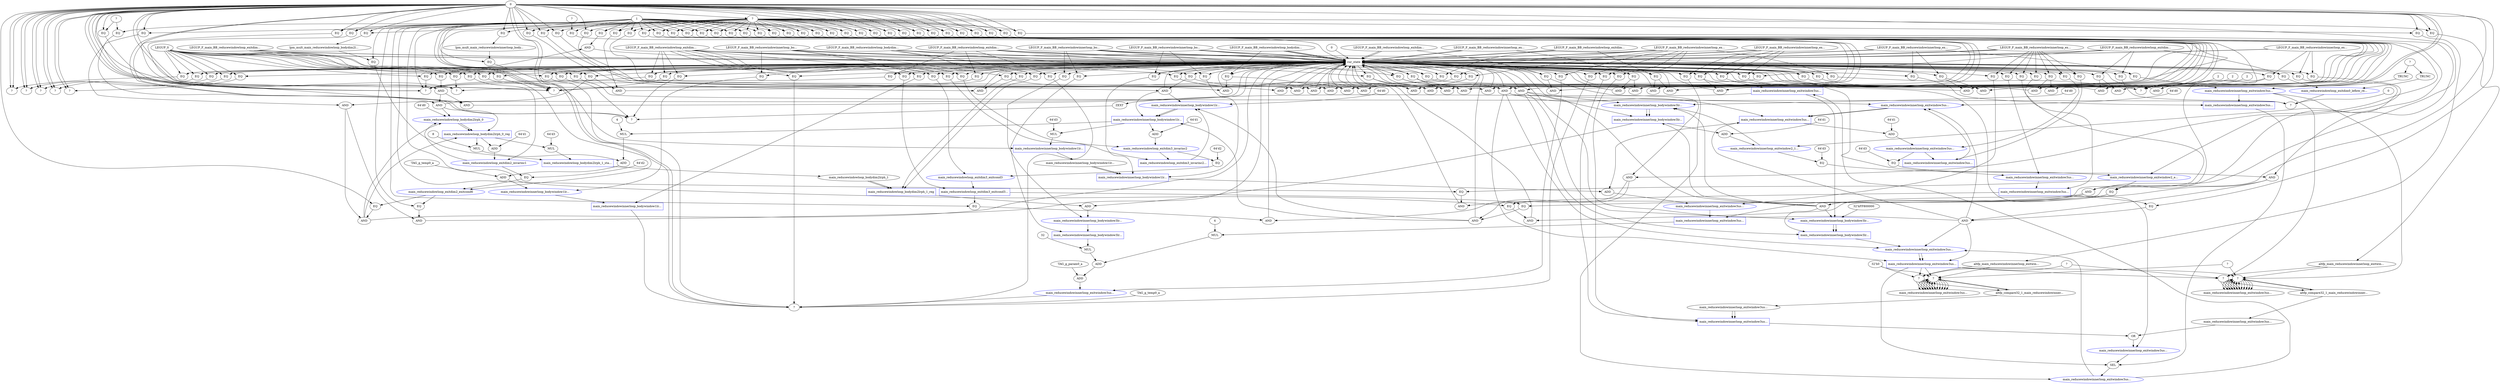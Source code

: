 //----------------------------------------------------------------------------//
// Generated by LegUp High-Level Synthesis Tool Version 4.0 (http://legup.org)
// Compiled: Sun Jul 26 12:56:54 2015
// University of Toronto
// For research and academic purposes only. Commercial use is prohibited.
// Please send bugs to: legup@eecg.toronto.edu
// Date: Tue Aug 11 21:34:30 2020
//----------------------------------------------------------------------------//

digraph {
Node0x4177440[label="?"];
Node0x417b970[label="0"];
Node0x417b970 -> Node0x4177440;
Node0x417bb90[label="EQ"];
Node0x417bb90 -> Node0x4177440;
Node0x417bf90[label="EQ"];
Node0x417bf90 -> Node0x4177440;
Node0x4198f10[label="EQ"];
Node0x4198f10 -> Node0x4177440;
Node0x41776c0[label="?"];
Node0x417b970 -> Node0x41776c0;
Node0x417b970 -> Node0x41776c0;
Node0x417fa40[label="1"];
Node0x417fa40 -> Node0x41776c0;
Node0x417fa40 -> Node0x41776c0;
Node0x417fa40 -> Node0x41776c0;
Node0x41993c0[label="EQ"];
Node0x41993c0 -> Node0x41776c0;
Node0x41996a0[label="EQ"];
Node0x41996a0 -> Node0x41776c0;
Node0x4199960[label="EQ"];
Node0x4199960 -> Node0x41776c0;
Node0x4199c20[label="EQ"];
Node0x4199c20 -> Node0x41776c0;
Node0x41777f0[label="?"];
Node0x417b970 -> Node0x41777f0;
Node0x417b970 -> Node0x41777f0;
Node0x419a010[label="main_reducewindowinnerloop_exitwindow3us...",color=blue];
Node0x419a010 -> Node0x41777f0;
Node0x419fbe0[label="main_reducewindowinnerloop_bodywindow1lr...",shape=box,color=blue];
Node0x419fbe0 -> Node0x41777f0;
Node0x41a14c0[label="`TAG_g_temp0_a"];
Node0x41a14c0 -> Node0x41777f0;
Node0x41a16c0[label="EQ"];
Node0x41a16c0 -> Node0x41777f0;
Node0x41a19a0[label="EQ"];
Node0x41a19a0 -> Node0x41777f0;
Node0x41a1c60[label="EQ"];
Node0x41a1c60 -> Node0x41777f0;
Node0x41a1f20[label="EQ"];
Node0x41a1f20 -> Node0x41777f0;
Node0x4177930[label="?"];
Node0x417b970 -> Node0x4177930;
Node0x417b970 -> Node0x4177930;
Node0x417b970 -> Node0x4177930;
Node0x417fa40 -> Node0x4177930;
Node0x417b970 -> Node0x4177930;
Node0x41a2410[label="EQ"];
Node0x41a2410 -> Node0x4177930;
Node0x41a26f0[label="EQ"];
Node0x41a26f0 -> Node0x4177930;
Node0x41a29b0[label="EQ"];
Node0x41a29b0 -> Node0x4177930;
Node0x41a2c70[label="EQ"];
Node0x41a2c70 -> Node0x4177930;
Node0x4177a60[label="?"];
Node0x417b970 -> Node0x4177a60;
Node0x417b970 -> Node0x4177a60;
Node0x41a3060[label="ZEXT"];
Node0x41a3060 -> Node0x4177a60;
Node0x41a6ac0[label="EQ"];
Node0x41a6ac0 -> Node0x4177a60;
Node0x41a6d80[label="EQ"];
Node0x41a6d80 -> Node0x4177a60;
Node0x4177bb0[label="?"];
Node0x417b970 -> Node0x4177bb0;
Node0x417b970 -> Node0x4177bb0;
Node0x41a7150[label="2"];
Node0x41a7150 -> Node0x4177bb0;
Node0x41a7360[label="2"];
Node0x41a7360 -> Node0x4177bb0;
Node0x41a7540[label="2"];
Node0x41a7540 -> Node0x4177bb0;
Node0x41a7760[label="EQ"];
Node0x41a7760 -> Node0x4177bb0;
Node0x41a7a40[label="EQ"];
Node0x41a7a40 -> Node0x4177bb0;
Node0x41a7d00[label="EQ"];
Node0x41a7d00 -> Node0x4177bb0;
Node0x41a7fc0[label="EQ"];
Node0x41a7fc0 -> Node0x4177bb0;
Node0x4177e10[label="?"];
Node0x417b970 -> Node0x4177e10;
Node0x417b970 -> Node0x4177e10;
Node0x41a83b0[label="EQ"];
Node0x41a83b0 -> Node0x4177e10;
Node0x4177f40[label="?"];
Node0x417b970 -> Node0x4177f40;
Node0x417b970 -> Node0x4177f40;
Node0x41a8770[label="EQ"];
Node0x41a8770 -> Node0x4177f40;
Node0x4178070[label="?"];
Node0x417b970 -> Node0x4178070;
Node0x417b970 -> Node0x4178070;
Node0x41a8b30[label="EQ"];
Node0x41a8b30 -> Node0x4178070;
Node0x4177b20[label="?"];
Node0x417b970 -> Node0x4177b20;
Node0x417b970 -> Node0x4177b20;
Node0x41a8ef0[label="EQ"];
Node0x41a8ef0 -> Node0x4177b20;
Node0x4178310[label="?"];
Node0x417b970 -> Node0x4178310;
Node0x417b970 -> Node0x4178310;
Node0x41a92b0[label="EQ"];
Node0x41a92b0 -> Node0x4178310;
Node0x4178570[label="?"];
Node0x41a95e0[label="0"];
Node0x41a95e0 -> Node0x4178570;
Node0x41a97e0[label="main_reducewindowloop_exitdim0_leflow_re...",color=blue];
Node0x41a97e0 -> Node0x4178570;
Node0x41a9f50[label="EQ"];
Node0x41a9f50 -> Node0x4178570;
Node0x41aa220[label="EQ"];
Node0x41aa220 -> Node0x4178570;
Node0x4177590[label="?"];
Node0x4177590 -> Node0x417bb90;
Node0x417b970 -> Node0x417bb90;
Node0x417c1a0[label="cur_state",shape=box];
Node0x417c1a0 -> Node0x417bf90;
Node0x417c3a0[label="LEGUP_0"];
Node0x417c3a0 -> Node0x417bf90;
Node0x417c1a0 -> Node0x4198f10;
Node0x417ee50[label="LEGUP_F_main_BB_reducewindowloop_exitdim..."];
Node0x417ee50 -> Node0x4198f10;
Node0x417c1a0 -> Node0x41993c0;
Node0x417c3a0 -> Node0x41993c0;
Node0x417c1a0 -> Node0x41996a0;
Node0x417d460[label="LEGUP_F_main_BB_reducewindowinnerloop_ex..."];
Node0x417d460 -> Node0x41996a0;
Node0x417c1a0 -> Node0x4199960;
Node0x417e0d0[label="LEGUP_F_main_BB_reducewindowloop_exitdim..."];
Node0x417e0d0 -> Node0x4199960;
Node0x417c1a0 -> Node0x4199c20;
Node0x417d800[label="LEGUP_F_main_BB_reducewindowloop_exitdim..."];
Node0x417d800 -> Node0x4199c20;
Node0x419a220[label="ADD"];
Node0x419a220 -> Node0x419a010;
Node0x419f920[label="EQ"];
Node0x419f920 -> Node0x419a010;
Node0x419fdc0[label="main_reducewindowinnerloop_bodywindow1lr...",color=blue];
Node0x419fdc0 -> Node0x419fbe0;
Node0x41a1200[label="EQ"];
Node0x41a1200 -> Node0x419fbe0;
Node0x417c1a0 -> Node0x41a16c0;
Node0x417c3a0 -> Node0x41a16c0;
Node0x417c1a0 -> Node0x41a19a0;
Node0x417d460 -> Node0x41a19a0;
Node0x417c1a0 -> Node0x41a1c60;
Node0x417e0d0 -> Node0x41a1c60;
Node0x417c1a0 -> Node0x41a1f20;
Node0x417d800 -> Node0x41a1f20;
Node0x417c1a0 -> Node0x41a2410;
Node0x417c3a0 -> Node0x41a2410;
Node0x417c1a0 -> Node0x41a26f0;
Node0x417d460 -> Node0x41a26f0;
Node0x417c1a0 -> Node0x41a29b0;
Node0x417e0d0 -> Node0x41a29b0;
Node0x417c1a0 -> Node0x41a2c70;
Node0x417d800 -> Node0x41a2c70;
Node0x41a3270[label="main_reducewindowinnerloop_exitwindow3us...",shape=box,color=blue];
Node0x41a3270 -> Node0x41a3060;
Node0x417c1a0 -> Node0x41a6ac0;
Node0x417c3a0 -> Node0x41a6ac0;
Node0x417c1a0 -> Node0x41a6d80;
Node0x417e0d0 -> Node0x41a6d80;
Node0x417c1a0 -> Node0x41a7760;
Node0x417c3a0 -> Node0x41a7760;
Node0x417c1a0 -> Node0x41a7a40;
Node0x417d460 -> Node0x41a7a40;
Node0x417c1a0 -> Node0x41a7d00;
Node0x417e0d0 -> Node0x41a7d00;
Node0x417c1a0 -> Node0x41a7fc0;
Node0x417d800 -> Node0x41a7fc0;
Node0x417c1a0 -> Node0x41a83b0;
Node0x417c3a0 -> Node0x41a83b0;
Node0x417c1a0 -> Node0x41a8770;
Node0x417c3a0 -> Node0x41a8770;
Node0x417c1a0 -> Node0x41a8b30;
Node0x417c3a0 -> Node0x41a8b30;
Node0x417c1a0 -> Node0x41a8ef0;
Node0x417c3a0 -> Node0x41a8ef0;
Node0x417c1a0 -> Node0x41a92b0;
Node0x417c3a0 -> Node0x41a92b0;
Node0x41a9a00[label="TRUNC"];
Node0x41a9a00 -> Node0x41a97e0;
Node0x41a9c70[label="EQ"];
Node0x41a9c70 -> Node0x41a97e0;
Node0x417c1a0 -> Node0x41a9f50;
Node0x417c3a0 -> Node0x41a9f50;
Node0x417c1a0 -> Node0x41aa220;
Node0x417ee50 -> Node0x41aa220;
Node0x417b970 -> Node0x4177590;
Node0x417c3a0 -> Node0x417c1a0;
Node0x417c5c0[label="LEGUP_F_main_BB_reducewindowloop_bodydim..."];
Node0x417c5c0 -> Node0x417c1a0;
Node0x417c3a0 -> Node0x417c1a0;
Node0x417c5c0 -> Node0x417c1a0;
Node0x417c870[label="LEGUP_F_main_BB_reducewindowloop_bodydim..."];
Node0x417c870 -> Node0x417c1a0;
Node0x417c870 -> Node0x417c1a0;
Node0x417cae0[label="LEGUP_F_main_BB_reducewindowinnerloop_bo..."];
Node0x417cae0 -> Node0x417c1a0;
Node0x417cae0 -> Node0x417c1a0;
Node0x417cd30[label="LEGUP_F_main_BB_reducewindowinnerloop_bo..."];
Node0x417cd30 -> Node0x417c1a0;
Node0x417cd30 -> Node0x417c1a0;
Node0x417cfc0[label="LEGUP_F_main_BB_reducewindowinnerloop_bo..."];
Node0x417cfc0 -> Node0x417c1a0;
Node0x417cfc0 -> Node0x417c1a0;
Node0x417d210[label="LEGUP_F_main_BB_reducewindowinnerloop_ex..."];
Node0x417d210 -> Node0x417c1a0;
Node0x417d210 -> Node0x417c1a0;
Node0x417d460 -> Node0x417c1a0;
Node0x417d460 -> Node0x417c1a0;
Node0x417d6b0[label="LEGUP_F_main_BB_reducewindowinnerloop_ex..."];
Node0x417d6b0 -> Node0x417c1a0;
Node0x417d6b0 -> Node0x417c1a0;
Node0x417d990[label="LEGUP_F_main_BB_reducewindowinnerloop_ex..."];
Node0x417d990 -> Node0x417c1a0;
Node0x417d990 -> Node0x417c1a0;
Node0x417dbe0[label="LEGUP_F_main_BB_reducewindowinnerloop_ex..."];
Node0x417dbe0 -> Node0x417c1a0;
Node0x417dbe0 -> Node0x417c1a0;
Node0x417de30[label="LEGUP_F_main_BB_reducewindowinnerloop_ex..."];
Node0x417de30 -> Node0x417c1a0;
Node0x417d210 -> Node0x417c1a0;
Node0x417de30 -> Node0x417c1a0;
Node0x417e0d0 -> Node0x417c1a0;
Node0x417cfc0 -> Node0x417c1a0;
Node0x417e0d0 -> Node0x417c1a0;
Node0x417e370[label="LEGUP_F_main_BB_reducewindowloop_exitdim..."];
Node0x417e370 -> Node0x417c1a0;
Node0x417e370 -> Node0x417c1a0;
Node0x417e5c0[label="LEGUP_F_main_BB_reducewindowloop_exitdim..."];
Node0x417e5c0 -> Node0x417c1a0;
Node0x417cae0 -> Node0x417c1a0;
Node0x417e5c0 -> Node0x417c1a0;
Node0x417d800 -> Node0x417c1a0;
Node0x417c5c0 -> Node0x417c1a0;
Node0x417d800 -> Node0x417c1a0;
Node0x417ec00[label="LEGUP_F_main_BB_reducewindowloop_exitdim..."];
Node0x417ec00 -> Node0x417c1a0;
Node0x417ec00 -> Node0x417c1a0;
Node0x417ee50 -> Node0x417c1a0;
Node0x417ee50 -> Node0x417c1a0;
Node0x417c3a0 -> Node0x417c1a0;
Node0x417f0f0[label="0"];
Node0x417f0f0 -> Node0x417c1a0;
Node0x417f2f0[label="AND"];
Node0x417f2f0 -> Node0x417c1a0;
Node0x417fc60[label="AND"];
Node0x417fc60 -> Node0x417c1a0;
Node0x41806f0[label="AND"];
Node0x41806f0 -> Node0x417c1a0;
Node0x4180c20[label="AND"];
Node0x4180c20 -> Node0x417c1a0;
Node0x41813c0[label="AND"];
Node0x41813c0 -> Node0x417c1a0;
Node0x41818f0[label="AND"];
Node0x41818f0 -> Node0x417c1a0;
Node0x4182090[label="AND"];
Node0x4182090 -> Node0x417c1a0;
Node0x41825c0[label="AND"];
Node0x41825c0 -> Node0x417c1a0;
Node0x4182d60[label="AND"];
Node0x4182d60 -> Node0x417c1a0;
Node0x4183290[label="AND"];
Node0x4183290 -> Node0x417c1a0;
Node0x4183a30[label="AND"];
Node0x4183a30 -> Node0x417c1a0;
Node0x4183f60[label="AND"];
Node0x4183f60 -> Node0x417c1a0;
Node0x4184700[label="AND"];
Node0x4184700 -> Node0x417c1a0;
Node0x4184c30[label="AND"];
Node0x4184c30 -> Node0x417c1a0;
Node0x41853d0[label="AND"];
Node0x41853d0 -> Node0x417c1a0;
Node0x4185900[label="AND"];
Node0x4185900 -> Node0x417c1a0;
Node0x41860a0[label="AND"];
Node0x41860a0 -> Node0x417c1a0;
Node0x41865d0[label="AND"];
Node0x41865d0 -> Node0x417c1a0;
Node0x4186d70[label="AND"];
Node0x4186d70 -> Node0x417c1a0;
Node0x41872a0[label="AND"];
Node0x41872a0 -> Node0x417c1a0;
Node0x4187a40[label="AND"];
Node0x4187a40 -> Node0x417c1a0;
Node0x4187f70[label="AND"];
Node0x4187f70 -> Node0x417c1a0;
Node0x4188710[label="AND"];
Node0x4188710 -> Node0x417c1a0;
Node0x418a900[label="AND"];
Node0x418a900 -> Node0x417c1a0;
Node0x418bbf0[label="AND"];
Node0x418bbf0 -> Node0x417c1a0;
Node0x418c3b0[label="AND"];
Node0x418c3b0 -> Node0x417c1a0;
Node0x418dc90[label="AND"];
Node0x418dc90 -> Node0x417c1a0;
Node0x418ecc0[label="AND"];
Node0x418ecc0 -> Node0x417c1a0;
Node0x418f480[label="AND"];
Node0x418f480 -> Node0x417c1a0;
Node0x418f9b0[label="AND"];
Node0x418f9b0 -> Node0x417c1a0;
Node0x4190150[label="AND"];
Node0x4190150 -> Node0x417c1a0;
Node0x4192130[label="AND"];
Node0x4192130 -> Node0x417c1a0;
Node0x4193420[label="AND"];
Node0x4193420 -> Node0x417c1a0;
Node0x4193be0[label="AND"];
Node0x4193be0 -> Node0x417c1a0;
Node0x41954c0[label="AND"];
Node0x41954c0 -> Node0x417c1a0;
Node0x41964f0[label="AND"];
Node0x41964f0 -> Node0x417c1a0;
Node0x4196cb0[label="AND"];
Node0x4196cb0 -> Node0x417c1a0;
Node0x41971e0[label="AND"];
Node0x41971e0 -> Node0x417c1a0;
Node0x4197980[label="AND"];
Node0x4197980 -> Node0x417c1a0;
Node0x4197eb0[label="AND"];
Node0x4197eb0 -> Node0x417c1a0;
Node0x4198650[label="AND"];
Node0x4198650 -> Node0x417c1a0;
Node0x4198b80[label="EQ"];
Node0x4198b80 -> Node0x417c1a0;
Node0x419a420[label="`TAG_g_param0_a"];
Node0x419a420 -> Node0x419a220;
Node0x419a640[label="ADD"];
Node0x419a640 -> Node0x419a220;
Node0x417c1a0 -> Node0x419f920;
Node0x417d460 -> Node0x419f920;
Node0x419ffe0[label="ADD"];
Node0x419ffe0 -> Node0x419fdc0;
Node0x41a0f40[label="EQ"];
Node0x41a0f40 -> Node0x419fdc0;
Node0x417c1a0 -> Node0x41a1200;
Node0x417cae0 -> Node0x41a1200;
Node0x41a3470[label="main_reducewindowinnerloop_exitwindow3us...",color=blue];
Node0x41a3470 -> Node0x41a3270;
Node0x41a6800[label="EQ"];
Node0x41a6800 -> Node0x41a3270;
Node0x4177ce0[label="?"];
Node0x4177ce0 -> Node0x41a9a00;
Node0x417c1a0 -> Node0x41a9c70;
Node0x417ee50 -> Node0x41a9c70;
Node0x417f4f0[label="EQ"];
Node0x417f4f0 -> Node0x417f2f0;
Node0x417f7f0[label="EQ"];
Node0x417f7f0 -> Node0x417f2f0;
Node0x417fe40[label="AND"];
Node0x417fe40 -> Node0x417fc60;
Node0x41803b0[label="EQ"];
Node0x41803b0 -> Node0x417fc60;
Node0x417fe40 -> Node0x41806f0;
Node0x4180940[label="EQ"];
Node0x4180940 -> Node0x41806f0;
Node0x4180e00[label="EQ"];
Node0x4180e00 -> Node0x4180c20;
Node0x4181100[label="EQ"];
Node0x4181100 -> Node0x4180c20;
Node0x4180e00 -> Node0x41813c0;
Node0x4181610[label="EQ"];
Node0x4181610 -> Node0x41813c0;
Node0x4181ad0[label="EQ"];
Node0x4181ad0 -> Node0x41818f0;
Node0x4181dd0[label="EQ"];
Node0x4181dd0 -> Node0x41818f0;
Node0x4181ad0 -> Node0x4182090;
Node0x41822e0[label="EQ"];
Node0x41822e0 -> Node0x4182090;
Node0x41827a0[label="EQ"];
Node0x41827a0 -> Node0x41825c0;
Node0x4182aa0[label="EQ"];
Node0x4182aa0 -> Node0x41825c0;
Node0x41827a0 -> Node0x4182d60;
Node0x4182fb0[label="EQ"];
Node0x4182fb0 -> Node0x4182d60;
Node0x4183470[label="EQ"];
Node0x4183470 -> Node0x4183290;
Node0x4183770[label="EQ"];
Node0x4183770 -> Node0x4183290;
Node0x4183470 -> Node0x4183a30;
Node0x4183c80[label="EQ"];
Node0x4183c80 -> Node0x4183a30;
Node0x4184140[label="EQ"];
Node0x4184140 -> Node0x4183f60;
Node0x4184440[label="EQ"];
Node0x4184440 -> Node0x4183f60;
Node0x4184140 -> Node0x4184700;
Node0x4184950[label="EQ"];
Node0x4184950 -> Node0x4184700;
Node0x4184e10[label="EQ"];
Node0x4184e10 -> Node0x4184c30;
Node0x4185110[label="EQ"];
Node0x4185110 -> Node0x4184c30;
Node0x4184e10 -> Node0x41853d0;
Node0x4185620[label="EQ"];
Node0x4185620 -> Node0x41853d0;
Node0x4185ae0[label="EQ"];
Node0x4185ae0 -> Node0x4185900;
Node0x4185de0[label="EQ"];
Node0x4185de0 -> Node0x4185900;
Node0x4185ae0 -> Node0x41860a0;
Node0x41862f0[label="EQ"];
Node0x41862f0 -> Node0x41860a0;
Node0x41867b0[label="EQ"];
Node0x41867b0 -> Node0x41865d0;
Node0x4186ab0[label="EQ"];
Node0x4186ab0 -> Node0x41865d0;
Node0x41867b0 -> Node0x4186d70;
Node0x4186fc0[label="EQ"];
Node0x4186fc0 -> Node0x4186d70;
Node0x4187480[label="EQ"];
Node0x4187480 -> Node0x41872a0;
Node0x4187780[label="EQ"];
Node0x4187780 -> Node0x41872a0;
Node0x4187480 -> Node0x4187a40;
Node0x4187c90[label="EQ"];
Node0x4187c90 -> Node0x4187a40;
Node0x4188150[label="EQ"];
Node0x4188150 -> Node0x4187f70;
Node0x4188450[label="EQ"];
Node0x4188450 -> Node0x4187f70;
Node0x417e910[label="AND"];
Node0x417e910 -> Node0x4188710;
Node0x4189070[label="EQ"];
Node0x4189070 -> Node0x4188710;
Node0x417e910 -> Node0x418a900;
Node0x418ab50[label="EQ"];
Node0x418ab50 -> Node0x418a900;
Node0x418bdf0[label="EQ"];
Node0x418bdf0 -> Node0x418bbf0;
Node0x418c0f0[label="EQ"];
Node0x418c0f0 -> Node0x418bbf0;
Node0x418c590[label="AND"];
Node0x418c590 -> Node0x418c3b0;
Node0x418cb00[label="EQ"];
Node0x418cb00 -> Node0x418c3b0;
Node0x418c590 -> Node0x418dc90;
Node0x418dee0[label="EQ"];
Node0x418dee0 -> Node0x418dc90;
Node0x418eec0[label="EQ"];
Node0x418eec0 -> Node0x418ecc0;
Node0x418f1c0[label="EQ"];
Node0x418f1c0 -> Node0x418ecc0;
Node0x418eec0 -> Node0x418f480;
Node0x418f6d0[label="EQ"];
Node0x418f6d0 -> Node0x418f480;
Node0x418fb90[label="EQ"];
Node0x418fb90 -> Node0x418f9b0;
Node0x418fe90[label="EQ"];
Node0x418fe90 -> Node0x418f9b0;
Node0x4190330[label="AND"];
Node0x4190330 -> Node0x4190150;
Node0x41908a0[label="EQ"];
Node0x41908a0 -> Node0x4190150;
Node0x4190330 -> Node0x4192130;
Node0x4192380[label="EQ"];
Node0x4192380 -> Node0x4192130;
Node0x4193620[label="EQ"];
Node0x4193620 -> Node0x4193420;
Node0x4193920[label="EQ"];
Node0x4193920 -> Node0x4193420;
Node0x4193dc0[label="AND"];
Node0x4193dc0 -> Node0x4193be0;
Node0x4194330[label="EQ"];
Node0x4194330 -> Node0x4193be0;
Node0x4193dc0 -> Node0x41954c0;
Node0x4195710[label="EQ"];
Node0x4195710 -> Node0x41954c0;
Node0x41966f0[label="EQ"];
Node0x41966f0 -> Node0x41964f0;
Node0x41969f0[label="EQ"];
Node0x41969f0 -> Node0x41964f0;
Node0x41966f0 -> Node0x4196cb0;
Node0x4196f00[label="EQ"];
Node0x4196f00 -> Node0x4196cb0;
Node0x41973c0[label="EQ"];
Node0x41973c0 -> Node0x41971e0;
Node0x41976c0[label="EQ"];
Node0x41976c0 -> Node0x41971e0;
Node0x41973c0 -> Node0x4197980;
Node0x4197bd0[label="EQ"];
Node0x4197bd0 -> Node0x4197980;
Node0x4198090[label="EQ"];
Node0x4198090 -> Node0x4197eb0;
Node0x4198390[label="EQ"];
Node0x4198390 -> Node0x4197eb0;
Node0x4198090 -> Node0x4198650;
Node0x41988a0[label="EQ"];
Node0x41988a0 -> Node0x4198650;
Node0x41771c0[label="?"];
Node0x41771c0 -> Node0x4198b80;
Node0x417fa40 -> Node0x4198b80;
Node0x419a860[label="MUL"];
Node0x419a860 -> Node0x419a640;
Node0x419d0d0[label="MUL"];
Node0x419d0d0 -> Node0x419a640;
Node0x41a0200[label="`TAG_g_temp0_a"];
Node0x41a0200 -> Node0x419ffe0;
Node0x41a0420[label="ADD"];
Node0x41a0420 -> Node0x419ffe0;
Node0x417c1a0 -> Node0x41a0f40;
Node0x417cae0 -> Node0x41a0f40;
Node0x41a3690[label="SEL"];
Node0x41a3690 -> Node0x41a3470;
Node0x41a6540[label="EQ"];
Node0x41a6540 -> Node0x41a3470;
Node0x417c1a0 -> Node0x41a6800;
Node0x417dbe0 -> Node0x41a6800;
Node0x417c1a0 -> Node0x417f4f0;
Node0x417c3a0 -> Node0x417f4f0;
Node0x4177590 -> Node0x417f7f0;
Node0x417fa40 -> Node0x417f7f0;
Node0x417f4f0 -> Node0x417fe40;
Node0x41800d0[label="EQ"];
Node0x41800d0 -> Node0x417fe40;
Node0x41772f0[label="?"];
Node0x41772f0 -> Node0x41803b0;
Node0x417fa40 -> Node0x41803b0;
Node0x41772f0 -> Node0x4180940;
Node0x417b970 -> Node0x4180940;
Node0x417c1a0 -> Node0x4180e00;
Node0x417c5c0 -> Node0x4180e00;
Node0x4177590 -> Node0x4181100;
Node0x417fa40 -> Node0x4181100;
Node0x4177590 -> Node0x4181610;
Node0x417b970 -> Node0x4181610;
Node0x417c1a0 -> Node0x4181ad0;
Node0x417c870 -> Node0x4181ad0;
Node0x4177590 -> Node0x4181dd0;
Node0x417fa40 -> Node0x4181dd0;
Node0x4177590 -> Node0x41822e0;
Node0x417b970 -> Node0x41822e0;
Node0x417c1a0 -> Node0x41827a0;
Node0x417cae0 -> Node0x41827a0;
Node0x4177590 -> Node0x4182aa0;
Node0x417fa40 -> Node0x4182aa0;
Node0x4177590 -> Node0x4182fb0;
Node0x417b970 -> Node0x4182fb0;
Node0x417c1a0 -> Node0x4183470;
Node0x417cd30 -> Node0x4183470;
Node0x4177590 -> Node0x4183770;
Node0x417fa40 -> Node0x4183770;
Node0x4177590 -> Node0x4183c80;
Node0x417b970 -> Node0x4183c80;
Node0x417c1a0 -> Node0x4184140;
Node0x417cfc0 -> Node0x4184140;
Node0x4177590 -> Node0x4184440;
Node0x417fa40 -> Node0x4184440;
Node0x4177590 -> Node0x4184950;
Node0x417b970 -> Node0x4184950;
Node0x417c1a0 -> Node0x4184e10;
Node0x417d210 -> Node0x4184e10;
Node0x4177590 -> Node0x4185110;
Node0x417fa40 -> Node0x4185110;
Node0x4177590 -> Node0x4185620;
Node0x417b970 -> Node0x4185620;
Node0x417c1a0 -> Node0x4185ae0;
Node0x417d460 -> Node0x4185ae0;
Node0x4177590 -> Node0x4185de0;
Node0x417fa40 -> Node0x4185de0;
Node0x4177590 -> Node0x41862f0;
Node0x417b970 -> Node0x41862f0;
Node0x417c1a0 -> Node0x41867b0;
Node0x417d6b0 -> Node0x41867b0;
Node0x4177590 -> Node0x4186ab0;
Node0x417fa40 -> Node0x4186ab0;
Node0x4177590 -> Node0x4186fc0;
Node0x417b970 -> Node0x4186fc0;
Node0x417c1a0 -> Node0x4187480;
Node0x417d990 -> Node0x4187480;
Node0x4177590 -> Node0x4187780;
Node0x417fa40 -> Node0x4187780;
Node0x4177590 -> Node0x4187c90;
Node0x417b970 -> Node0x4187c90;
Node0x417c1a0 -> Node0x4188150;
Node0x417dbe0 -> Node0x4188150;
Node0x4177590 -> Node0x4188450;
Node0x417fa40 -> Node0x4188450;
Node0x4188150 -> Node0x417e910;
Node0x4188d90[label="EQ"];
Node0x4188d90 -> Node0x417e910;
Node0x4189270[label="main_reducewindowinnerloop_exitwindow3us...",shape=box,color=blue];
Node0x4189270 -> Node0x4189070;
Node0x417fa40 -> Node0x4189070;
Node0x4189270 -> Node0x418ab50;
Node0x417b970 -> Node0x418ab50;
Node0x417c1a0 -> Node0x418bdf0;
Node0x417de30 -> Node0x418bdf0;
Node0x4177590 -> Node0x418c0f0;
Node0x417fa40 -> Node0x418c0f0;
Node0x418bdf0 -> Node0x418c590;
Node0x418c820[label="EQ"];
Node0x418c820 -> Node0x418c590;
Node0x418cd00[label="main_reducewindowinnerloop_exitwindow2_e...",color=blue];
Node0x418cd00 -> Node0x418cb00;
Node0x417fa40 -> Node0x418cb00;
Node0x418cd00 -> Node0x418dee0;
Node0x417b970 -> Node0x418dee0;
Node0x417c1a0 -> Node0x418eec0;
Node0x417e0d0 -> Node0x418eec0;
Node0x4177590 -> Node0x418f1c0;
Node0x417fa40 -> Node0x418f1c0;
Node0x4177590 -> Node0x418f6d0;
Node0x417b970 -> Node0x418f6d0;
Node0x417c1a0 -> Node0x418fb90;
Node0x417e370 -> Node0x418fb90;
Node0x4177590 -> Node0x418fe90;
Node0x417fa40 -> Node0x418fe90;
Node0x418fb90 -> Node0x4190330;
Node0x41905c0[label="EQ"];
Node0x41905c0 -> Node0x4190330;
Node0x4190aa0[label="main_reducewindowloop_exitdim3_exitcond3...",shape=box,color=blue];
Node0x4190aa0 -> Node0x41908a0;
Node0x417fa40 -> Node0x41908a0;
Node0x4190aa0 -> Node0x4192380;
Node0x417b970 -> Node0x4192380;
Node0x417c1a0 -> Node0x4193620;
Node0x417e5c0 -> Node0x4193620;
Node0x4177590 -> Node0x4193920;
Node0x417fa40 -> Node0x4193920;
Node0x4193620 -> Node0x4193dc0;
Node0x4194050[label="EQ"];
Node0x4194050 -> Node0x4193dc0;
Node0x4194530[label="main_reducewindowloop_exitdim2_exitcond6",color=blue];
Node0x4194530 -> Node0x4194330;
Node0x417fa40 -> Node0x4194330;
Node0x4194530 -> Node0x4195710;
Node0x417b970 -> Node0x4195710;
Node0x417c1a0 -> Node0x41966f0;
Node0x417d800 -> Node0x41966f0;
Node0x4177590 -> Node0x41969f0;
Node0x417fa40 -> Node0x41969f0;
Node0x4177590 -> Node0x4196f00;
Node0x417b970 -> Node0x4196f00;
Node0x417c1a0 -> Node0x41973c0;
Node0x417ec00 -> Node0x41973c0;
Node0x4177590 -> Node0x41976c0;
Node0x417fa40 -> Node0x41976c0;
Node0x4177590 -> Node0x4197bd0;
Node0x417b970 -> Node0x4197bd0;
Node0x417c1a0 -> Node0x4198090;
Node0x417ee50 -> Node0x4198090;
Node0x4177590 -> Node0x4198390;
Node0x417fa40 -> Node0x4198390;
Node0x4177590 -> Node0x41988a0;
Node0x417b970 -> Node0x41988a0;
Node0x419aa60[label="32"];
Node0x419aa60 -> Node0x419a860;
Node0x419ac80[label="main_reducewindowinnerloop_bodywindow3lr...",shape=box,color=blue];
Node0x419ac80 -> Node0x419a860;
Node0x419d2d0[label="4"];
Node0x419d2d0 -> Node0x419d0d0;
Node0x419d4d0[label="main_reducewindowinnerloop_exitwindow3us...",shape=box,color=blue];
Node0x419d4d0 -> Node0x419d0d0;
Node0x41a0640[label="MUL"];
Node0x41a0640 -> Node0x41a0420;
Node0x41a0ad0[label="MUL"];
Node0x41a0ad0 -> Node0x41a0420;
Node0x41a38b0[label="main_reducewindowinnerloop_exitwindow3us...",color=blue];
Node0x41a38b0 -> Node0x41a3690;
Node0x4178760[label="main_reducewindowinnerloop_exitwindow3us...",shape=box,color=blue,color=blue];
Node0x4178760 -> Node0x41a3690;
Node0x41a59b0[label="main_reducewindowinnerloop_exitwindow3us...",shape=box,color=blue];
Node0x41a59b0 -> Node0x41a3690;
Node0x417c1a0 -> Node0x41a6540;
Node0x417dbe0 -> Node0x41a6540;
Node0x4177590 -> Node0x41800d0;
Node0x417b970 -> Node0x41800d0;
Node0x4177590 -> Node0x4188d90;
Node0x417b970 -> Node0x4188d90;
Node0x4189470[label="main_reducewindowinnerloop_exitwindow3us...",color=blue];
Node0x4189470 -> Node0x4189270;
Node0x418b8b0[label="EQ"];
Node0x418b8b0 -> Node0x4189270;
Node0x4177590 -> Node0x418c820;
Node0x417b970 -> Node0x418c820;
Node0x418cf00[label="EQ"];
Node0x418cf00 -> Node0x418cd00;
Node0x418e980[label="EQ"];
Node0x418e980 -> Node0x418cd00;
Node0x4177590 -> Node0x41905c0;
Node0x417b970 -> Node0x41905c0;
Node0x4190ca0[label="main_reducewindowloop_exitdim3_exitcond3",color=blue];
Node0x4190ca0 -> Node0x4190aa0;
Node0x41930e0[label="EQ"];
Node0x41930e0 -> Node0x4190aa0;
Node0x4177590 -> Node0x4194050;
Node0x417b970 -> Node0x4194050;
Node0x4194730[label="EQ"];
Node0x4194730 -> Node0x4194530;
Node0x41961b0[label="EQ"];
Node0x41961b0 -> Node0x4194530;
Node0x419aea0[label="main_reducewindowinnerloop_bodywindow3lr...",color=blue];
Node0x419aea0 -> Node0x419ac80;
Node0x419ce10[label="EQ"];
Node0x419ce10 -> Node0x419ac80;
Node0x419d6f0[label="main_reducewindowinnerloop_exitwindow3us...",color=blue];
Node0x419d6f0 -> Node0x419d4d0;
Node0x419f660[label="EQ"];
Node0x419f660 -> Node0x419d4d0;
Node0x41a0840[label="8"];
Node0x41a0840 -> Node0x41a0640;
Node0x4194d90[label="main_reducewindowloop_bodydim2lrph_0_reg",shape=box,color=blue,color=blue];
Node0x4194d90 -> Node0x41a0640;
Node0x41a0cd0[label="4"];
Node0x41a0cd0 -> Node0x41a0ad0;
Node0x4191520[label="main_reducewindowinnerloop_bodywindow1lr...",shape=box,color=blue,color=blue];
Node0x4191520 -> Node0x41a0ad0;
Node0x41a3ad0[label="OR"];
Node0x41a3ad0 -> Node0x41a38b0;
Node0x41a4a10[label="EQ"];
Node0x41a4a10 -> Node0x41a38b0;
Node0x41a4d50[label="main_reducewindowinnerloop_exitwindow3us...",color=blue,color=blue];
Node0x41a4d50 -> Node0x4178760;
Node0x41a4d50 -> Node0x4178760;
Node0x4184700 -> Node0x4178760;
Node0x418a900 -> Node0x4178760;
Node0x4179cb0[label="main_reducewindowinnerloop_exitwindow3us...",color=blue];
Node0x4179cb0 -> Node0x41a59b0;
Node0x41a6280[label="EQ"];
Node0x41a6280 -> Node0x41a59b0;
Node0x4189690[label="EQ"];
Node0x4189690 -> Node0x4189470;
Node0x418b5f0[label="EQ"];
Node0x418b5f0 -> Node0x4189470;
Node0x417c1a0 -> Node0x418b8b0;
Node0x417d210 -> Node0x418b8b0;
Node0x418d120[label="main_reducewindowinnerloop_exitwindow2_1...",color=blue];
Node0x418d120 -> Node0x418cf00;
Node0x418e780[label="64'd3"];
Node0x418e780 -> Node0x418cf00;
Node0x417c1a0 -> Node0x418e980;
Node0x417de30 -> Node0x418e980;
Node0x4190ec0[label="EQ"];
Node0x4190ec0 -> Node0x4190ca0;
Node0x4192e20[label="EQ"];
Node0x4192e20 -> Node0x4190ca0;
Node0x417c1a0 -> Node0x41930e0;
Node0x417e0d0 -> Node0x41930e0;
Node0x4194950[label="main_reducewindowloop_exitdim2_invarinc1",color=blue];
Node0x4194950 -> Node0x4194730;
Node0x4195fb0[label="64'd2"];
Node0x4195fb0 -> Node0x4194730;
Node0x417c1a0 -> Node0x41961b0;
Node0x417e5c0 -> Node0x41961b0;
Node0x419b0a0[label="ADD"];
Node0x419b0a0 -> Node0x419aea0;
Node0x419cb50[label="EQ"];
Node0x419cb50 -> Node0x419aea0;
Node0x417c1a0 -> Node0x419ce10;
Node0x417cfc0 -> Node0x419ce10;
Node0x419d8f0[label="ADD"];
Node0x419d8f0 -> Node0x419d6f0;
Node0x419f3a0[label="EQ"];
Node0x419f3a0 -> Node0x419d6f0;
Node0x417c1a0 -> Node0x419f660;
Node0x417d210 -> Node0x419f660;
Node0x4194fb0[label="main_reducewindowloop_bodydim2lrph_0",color=blue,color=blue];
Node0x4194fb0 -> Node0x4194d90;
Node0x4194fb0 -> Node0x4194d90;
Node0x417fc60 -> Node0x4194d90;
Node0x41954c0 -> Node0x4194d90;
Node0x4191740[label="main_reducewindowinnerloop_bodywindow1lr...",color=blue,color=blue];
Node0x4191740 -> Node0x4191520;
Node0x4191740 -> Node0x4191520;
Node0x4182090 -> Node0x4191520;
Node0x4192130 -> Node0x4191520;
Node0x41a3cf0[label="main_reducewindowinnerloop_exitwindow3us..."];
Node0x41a3cf0 -> Node0x41a3ad0;
Node0x41a3f80[label="main_reducewindowinnerloop_exitwindow3us...",shape=box,color=blue,color=blue];
Node0x41a3f80 -> Node0x41a3ad0;
Node0x417c1a0 -> Node0x41a4a10;
Node0x417dbe0 -> Node0x41a4a10;
Node0x41a4f50[label="main_reducewindowinnerloop_bodywindow3lr...",shape=box,color=blue,color=blue];
Node0x41a4f50 -> Node0x41a4d50;
Node0x41a3470 -> Node0x41a4d50;
Node0x4184700 -> Node0x41a4d50;
Node0x418a900 -> Node0x41a4d50;
Node0x41a5c60[label="TRUNC"];
Node0x41a5c60 -> Node0x4179cb0;
Node0x41a5fa0[label="EQ"];
Node0x41a5fa0 -> Node0x4179cb0;
Node0x417c1a0 -> Node0x41a6280;
Node0x417d990 -> Node0x41a6280;
Node0x41898b0[label="main_reducewindowinnerloop_exitwindow3us...",color=blue];
Node0x41898b0 -> Node0x4189690;
Node0x418b3f0[label="64'd3"];
Node0x418b3f0 -> Node0x4189690;
Node0x417c1a0 -> Node0x418b5f0;
Node0x417d210 -> Node0x418b5f0;
Node0x418d340[label="ADD"];
Node0x418d340 -> Node0x418d120;
Node0x418e4c0[label="EQ"];
Node0x418e4c0 -> Node0x418d120;
Node0x41910e0[label="main_reducewindowloop_exitdim3_invarinc2",color=blue];
Node0x41910e0 -> Node0x4190ec0;
Node0x4192c20[label="64'd2"];
Node0x4192c20 -> Node0x4190ec0;
Node0x417c1a0 -> Node0x4192e20;
Node0x417e0d0 -> Node0x4192e20;
Node0x4194b70[label="ADD"];
Node0x4194b70 -> Node0x4194950;
Node0x4195cf0[label="EQ"];
Node0x4195cf0 -> Node0x4194950;
Node0x419b2c0[label="main_reducewindowloop_bodydim2lrph_1_reg",shape=box,color=blue,color=blue];
Node0x419b2c0 -> Node0x419b0a0;
Node0x418d560[label="main_reducewindowinnerloop_bodywindow3lr...",shape=box,color=blue,color=blue];
Node0x418d560 -> Node0x419b0a0;
Node0x417c1a0 -> Node0x419cb50;
Node0x417cfc0 -> Node0x419cb50;
Node0x419db10[label="main_reducewindowinnerloop_bodywindow1lr...",shape=box,color=blue,color=blue];
Node0x419db10 -> Node0x419d8f0;
Node0x4189cf0[label="main_reducewindowinnerloop_exitwindow3us...",shape=box,color=blue,color=blue];
Node0x4189cf0 -> Node0x419d8f0;
Node0x417c1a0 -> Node0x419f3a0;
Node0x417d210 -> Node0x419f3a0;
Node0x41951d0[label="64'd0"];
Node0x41951d0 -> Node0x4194fb0;
Node0x4194950 -> Node0x4194fb0;
Node0x417fc60 -> Node0x4194fb0;
Node0x41954c0 -> Node0x4194fb0;
Node0x4191960[label="64'd0"];
Node0x4191960 -> Node0x4191740;
Node0x4191b80[label="main_reducewindowloop_exitdim3_invarinc2...",shape=box,color=blue];
Node0x4191b80 -> Node0x4191740;
Node0x4182090 -> Node0x4191740;
Node0x4192130 -> Node0x4191740;
Node0x417aa80[label="altfp_compare32_1_main_reducewindowinner..."];
Node0x417aa80 -> Node0x41a3cf0;
Node0x41a41a0[label="main_reducewindowinnerloop_exitwindow3us..."];
Node0x41a41a0 -> Node0x41a3f80;
Node0x41a41a0 -> Node0x41a3f80;
Node0x41a4480[label="EQ"];
Node0x41a4480 -> Node0x41a3f80;
Node0x41a4750[label="EQ"];
Node0x41a4750 -> Node0x41a3f80;
Node0x41a5170[label="main_reducewindowinnerloop_bodywindow3lr...",color=blue,color=blue];
Node0x41a5170 -> Node0x41a4f50;
Node0x41a5170 -> Node0x41a4f50;
Node0x4183a30 -> Node0x41a4f50;
Node0x418dc90 -> Node0x41a4f50;
Node0x4177ce0 -> Node0x41a5c60;
Node0x417c1a0 -> Node0x41a5fa0;
Node0x417d990 -> Node0x41a5fa0;
Node0x4189ad0[label="ADD"];
Node0x4189ad0 -> Node0x41898b0;
Node0x418b130[label="EQ"];
Node0x418b130 -> Node0x41898b0;
Node0x418d560 -> Node0x418d340;
Node0x418e2a0[label="64'd1"];
Node0x418e2a0 -> Node0x418d340;
Node0x417c1a0 -> Node0x418e4c0;
Node0x417de30 -> Node0x418e4c0;
Node0x4191300[label="ADD"];
Node0x4191300 -> Node0x41910e0;
Node0x4192960[label="EQ"];
Node0x4192960 -> Node0x41910e0;
Node0x4194d90 -> Node0x4194b70;
Node0x4195ad0[label="64'd1"];
Node0x4195ad0 -> Node0x4194b70;
Node0x417c1a0 -> Node0x4195cf0;
Node0x417e5c0 -> Node0x4195cf0;
Node0x419b4e0[label="main_reducewindowloop_bodydim2lrph_1"];
Node0x419b4e0 -> Node0x419b2c0;
Node0x419b4e0 -> Node0x419b2c0;
Node0x419c570[label="EQ"];
Node0x419c570 -> Node0x419b2c0;
Node0x419c840[label="EQ"];
Node0x419c840 -> Node0x419b2c0;
Node0x418d780[label="main_reducewindowinnerloop_bodywindow3lr...",color=blue,color=blue];
Node0x418d780 -> Node0x418d560;
Node0x418d780 -> Node0x418d560;
Node0x4183a30 -> Node0x418d560;
Node0x418dc90 -> Node0x418d560;
Node0x419dd30[label="main_reducewindowinnerloop_bodywindow1lr..."];
Node0x419dd30 -> Node0x419db10;
Node0x419dd30 -> Node0x419db10;
Node0x419edc0[label="EQ"];
Node0x419edc0 -> Node0x419db10;
Node0x419f090[label="EQ"];
Node0x419f090 -> Node0x419db10;
Node0x4189f10[label="main_reducewindowinnerloop_exitwindow3us...",color=blue,color=blue];
Node0x4189f10 -> Node0x4189cf0;
Node0x4189f10 -> Node0x4189cf0;
Node0x4184700 -> Node0x4189cf0;
Node0x418a900 -> Node0x4189cf0;
Node0x41910e0 -> Node0x4191b80;
Node0x4191df0[label="EQ"];
Node0x4191df0 -> Node0x4191b80;
Node0x4179b40[label="?"];
Node0x4179b40 -> Node0x417aa80;
Node0x41b1bf0[label="?"];
Node0x41b1bf0 -> Node0x417aa80;
Node0x4178f60[label="altfp_compare32_1_main_reducewindowinner..."];
Node0x4178f60 -> Node0x41a41a0;
Node0x417c1a0 -> Node0x41a4480;
Node0x417d460 -> Node0x41a4480;
Node0x417c1a0 -> Node0x41a4750;
Node0x417d460 -> Node0x41a4750;
Node0x41a5390[label="32'hFF800000"];
Node0x41a5390 -> Node0x41a5170;
Node0x41a3270 -> Node0x41a5170;
Node0x4183a30 -> Node0x41a5170;
Node0x418dc90 -> Node0x41a5170;
Node0x4189cf0 -> Node0x4189ad0;
Node0x418af10[label="64'd1"];
Node0x418af10 -> Node0x4189ad0;
Node0x417c1a0 -> Node0x418b130;
Node0x417d210 -> Node0x418b130;
Node0x4191520 -> Node0x4191300;
Node0x4192740[label="64'd1"];
Node0x4192740 -> Node0x4191300;
Node0x417c1a0 -> Node0x4192960;
Node0x417e0d0 -> Node0x4192960;
Node0x419b700[label="main_reducewindowloop_bodydim2lrph_1_sta...",shape=box,color=blue];
Node0x419b700 -> Node0x419b4e0;
Node0x417c1a0 -> Node0x419c570;
Node0x417c870 -> Node0x419c570;
Node0x417c1a0 -> Node0x419c840;
Node0x417c870 -> Node0x419c840;
Node0x418d9a0[label="64'd0"];
Node0x418d9a0 -> Node0x418d780;
Node0x418d120 -> Node0x418d780;
Node0x4183a30 -> Node0x418d780;
Node0x418dc90 -> Node0x418d780;
Node0x419df50[label="main_reducewindowinnerloop_bodywindow1lr...",shape=box,color=blue];
Node0x419df50 -> Node0x419dd30;
Node0x417c1a0 -> Node0x419edc0;
Node0x417cd30 -> Node0x419edc0;
Node0x417c1a0 -> Node0x419f090;
Node0x417cd30 -> Node0x419f090;
Node0x418a130[label="64'd0"];
Node0x418a130 -> Node0x4189f10;
Node0x418a350[label="main_reducewindowinnerloop_exitwindow3us...",shape=box,color=blue];
Node0x418a350 -> Node0x4189f10;
Node0x4184700 -> Node0x4189f10;
Node0x418a900 -> Node0x4189f10;
Node0x417c1a0 -> Node0x4191df0;
Node0x417e0d0 -> Node0x4191df0;
Node0x4178760 -> Node0x4179b40;
Node0x4179cb0 -> Node0x4179b40;
Node0x4174e20[label="?"];
Node0x4174e20 -> Node0x4179b40;
Node0x4179f80[label="altfp_main_reducewindowinnerloop_exitwin..."];
Node0x4179f80 -> Node0x4179b40;
Node0x417a1e0[label="main_reducewindowinnerloop_exitwindow3us..."];
Node0x417a1e0 -> Node0x4179b40;
Node0x417a1e0 -> Node0x4179b40;
Node0x417a1e0 -> Node0x4179b40;
Node0x417a1e0 -> Node0x4179b40;
Node0x417a1e0 -> Node0x4179b40;
Node0x417aa80 -> Node0x4179b40;
Node0x417a1e0 -> Node0x4179b40;
Node0x4178760 -> Node0x41b1bf0;
Node0x4179cb0 -> Node0x41b1bf0;
Node0x417a410[label="?"];
Node0x417a410 -> Node0x41b1bf0;
Node0x4179f80 -> Node0x41b1bf0;
Node0x41786a0[label="?"];
Node0x41786a0 -> Node0x4178f60;
Node0x41b1600[label="?"];
Node0x41b1600 -> Node0x4178f60;
Node0x419b920[label="MUL"];
Node0x419b920 -> Node0x419b700;
Node0x419bdd0[label="EQ"];
Node0x419bdd0 -> Node0x419b700;
Node0x419e170[label="MUL"];
Node0x419e170 -> Node0x419df50;
Node0x419e620[label="EQ"];
Node0x419e620 -> Node0x419df50;
Node0x41898b0 -> Node0x418a350;
Node0x418a5c0[label="EQ"];
Node0x418a5c0 -> Node0x418a350;
Node0x41ace40[label="EQ"];
Node0x41ace40 -> Node0x4179f80;
Node0x4179b40 -> Node0x417a1e0;
Node0x4179b40 -> Node0x417a1e0;
Node0x4179b40 -> Node0x417a1e0;
Node0x4179b40 -> Node0x417a1e0;
Node0x4179b40 -> Node0x417a1e0;
Node0x4179b40 -> Node0x417a1e0;
Node0x41b1bf0 -> Node0x417a1e0;
Node0x41b1bf0 -> Node0x417a1e0;
Node0x41b1bf0 -> Node0x417a1e0;
Node0x41b1bf0 -> Node0x417a1e0;
Node0x41b1bf0 -> Node0x417a1e0;
Node0x41b1bf0 -> Node0x417a1e0;
Node0x4178760 -> Node0x41786a0;
Node0x4178990[label="32'h0"];
Node0x4178990 -> Node0x41786a0;
Node0x4174e20 -> Node0x41786a0;
Node0x4178ce0[label="altfp_main_reducewindowinnerloop_exitwin..."];
Node0x4178ce0 -> Node0x41786a0;
Node0x4178f60 -> Node0x41786a0;
Node0x4179200[label="main_reducewindowinnerloop_exitwindow3us..."];
Node0x4179200 -> Node0x41786a0;
Node0x4179200 -> Node0x41786a0;
Node0x4179200 -> Node0x41786a0;
Node0x4179200 -> Node0x41786a0;
Node0x4179200 -> Node0x41786a0;
Node0x4179200 -> Node0x41786a0;
Node0x4178760 -> Node0x41b1600;
Node0x4178990 -> Node0x41b1600;
Node0x417a410 -> Node0x41b1600;
Node0x4178ce0 -> Node0x41b1600;
Node0x4194d90 -> Node0x419b920;
Node0x419bbb0[label="64'd3"];
Node0x419bbb0 -> Node0x419b920;
Node0x419bfd0[label="lpm_mult_main_reducewindowloop_bodydim2l..."];
Node0x419bfd0 -> Node0x419bdd0;
Node0x417fa40 -> Node0x419bdd0;
Node0x4191520 -> Node0x419e170;
Node0x419e400[label="64'd3"];
Node0x419e400 -> Node0x419e170;
Node0x419e820[label="lpm_mult_main_reducewindowinnerloop_body..."];
Node0x419e820 -> Node0x419e620;
Node0x417fa40 -> Node0x419e620;
Node0x417c1a0 -> Node0x418a5c0;
Node0x417d210 -> Node0x418a5c0;
Node0x4177590 -> Node0x41ace40;
Node0x417b970 -> Node0x41ace40;
Node0x41acb30[label="EQ"];
Node0x41acb30 -> Node0x4178ce0;
Node0x41786a0 -> Node0x4179200;
Node0x41786a0 -> Node0x4179200;
Node0x41786a0 -> Node0x4179200;
Node0x41786a0 -> Node0x4179200;
Node0x41786a0 -> Node0x4179200;
Node0x41786a0 -> Node0x4179200;
Node0x41b1600 -> Node0x4179200;
Node0x41b1600 -> Node0x4179200;
Node0x41b1600 -> Node0x4179200;
Node0x41b1600 -> Node0x4179200;
Node0x41b1600 -> Node0x4179200;
Node0x41b1600 -> Node0x4179200;
Node0x419c1d0[label="EQ"];
Node0x419c1d0 -> Node0x419bfd0;
Node0x419ea20[label="EQ"];
Node0x419ea20 -> Node0x419e820;
Node0x4177590 -> Node0x41acb30;
Node0x417b970 -> Node0x41acb30;
Node0x4177590 -> Node0x419c1d0;
Node0x417b970 -> Node0x419c1d0;
Node0x4177590 -> Node0x419ea20;
Node0x417b970 -> Node0x419ea20;
}
